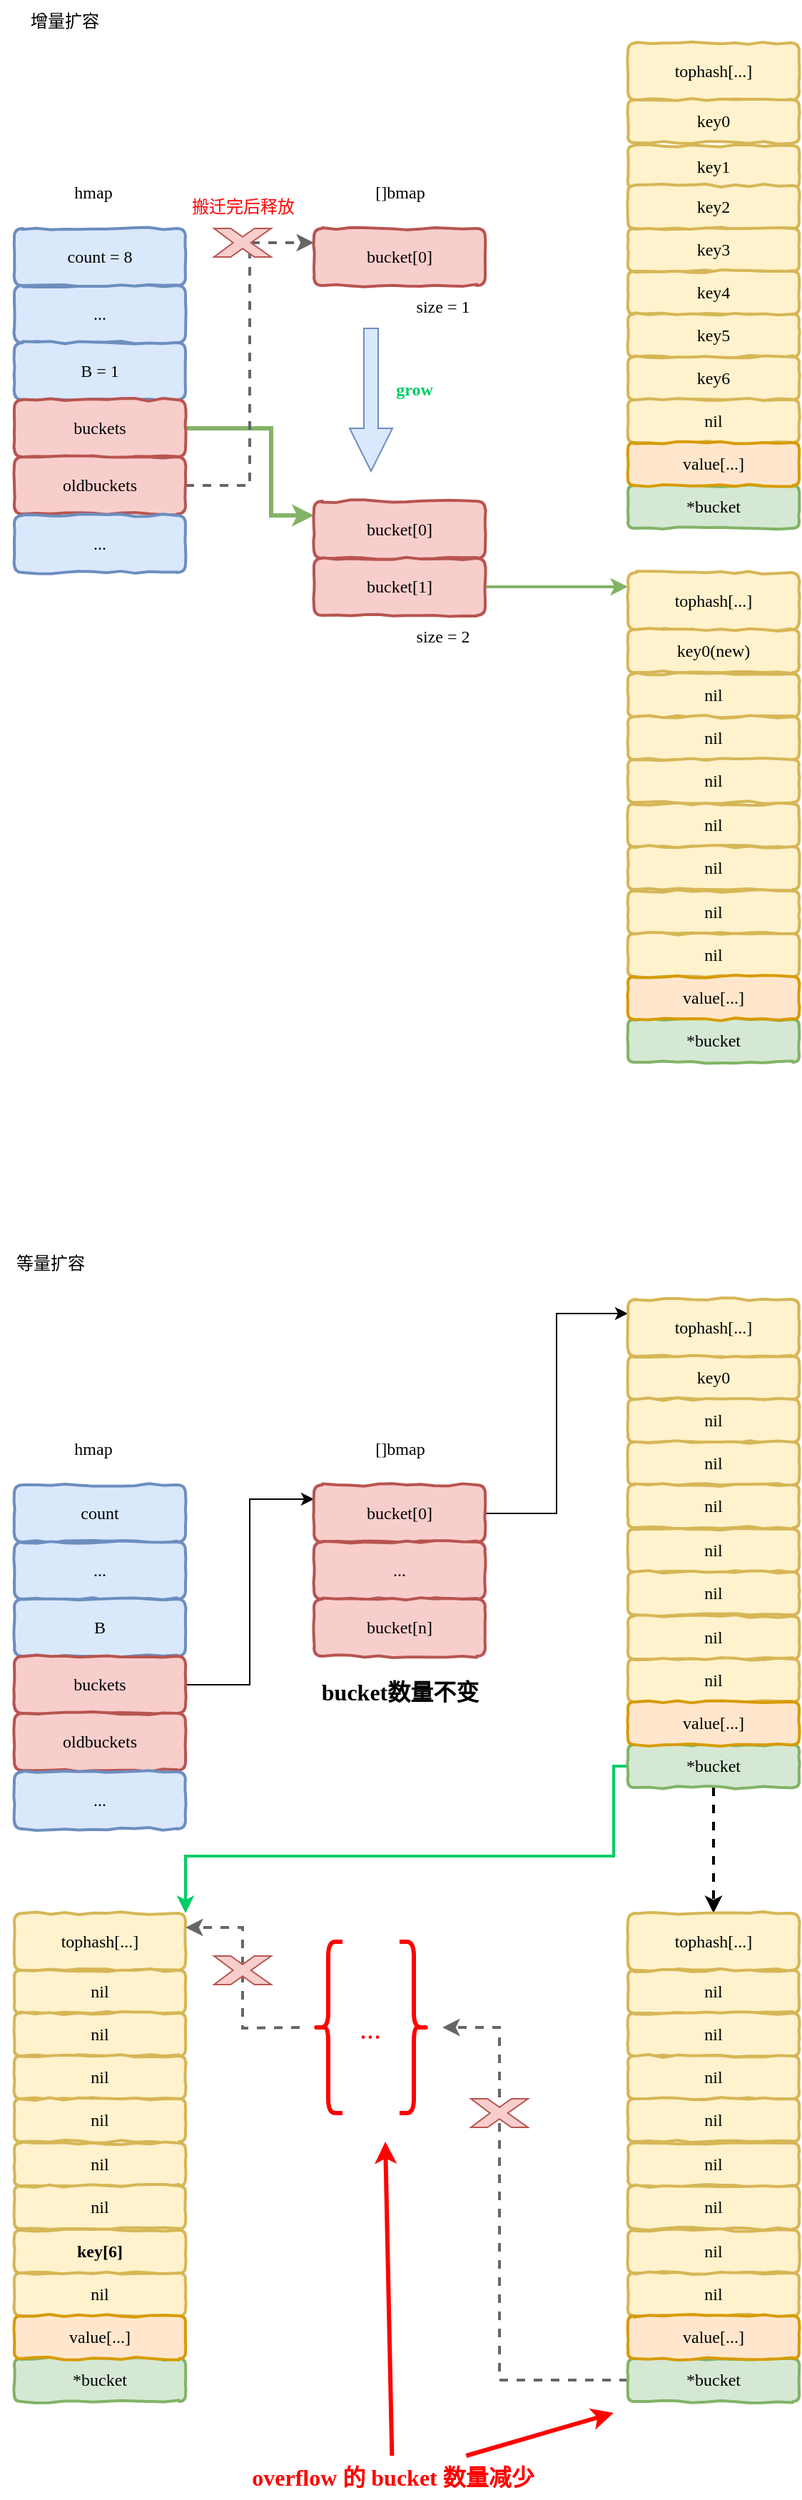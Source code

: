 <mxfile version="24.7.8">
  <diagram name="第 1 页" id="5FrjMeNQ7PzPpJv68QO-">
    <mxGraphModel dx="857" dy="626" grid="1" gridSize="10" guides="1" tooltips="1" connect="1" arrows="1" fold="1" page="1" pageScale="1" pageWidth="827" pageHeight="1169" math="0" shadow="0">
      <root>
        <mxCell id="0" />
        <mxCell id="1" parent="0" />
        <mxCell id="4WRyh4Nc3NUzpBGTfUNt-1" value="&lt;font face=&quot;Monaco&quot;&gt;增量扩容&lt;/font&gt;" style="text;html=1;align=center;verticalAlign=middle;resizable=0;points=[];autosize=1;strokeColor=none;fillColor=none;fontSize=12;fontFamily=Helvetica;fontColor=default;" vertex="1" parent="1">
          <mxGeometry x="190" y="200" width="70" height="30" as="geometry" />
        </mxCell>
        <mxCell id="4WRyh4Nc3NUzpBGTfUNt-2" value="&lt;font face=&quot;Monaco&quot;&gt;等量扩容&lt;/font&gt;" style="text;html=1;align=center;verticalAlign=middle;resizable=0;points=[];autosize=1;strokeColor=none;fillColor=none;fontSize=12;fontFamily=Helvetica;fontColor=default;" vertex="1" parent="1">
          <mxGeometry x="180" y="1070" width="70" height="30" as="geometry" />
        </mxCell>
        <mxCell id="4WRyh4Nc3NUzpBGTfUNt-3" value="&lt;font face=&quot;monaco&quot;&gt;count = 8&lt;/font&gt;" style="rounded=1;whiteSpace=wrap;html=1;strokeWidth=2;fillColor=#dae8fc;strokeColor=#6c8ebf;comic=1;" vertex="1" parent="1">
          <mxGeometry x="190" y="360" width="120" height="40" as="geometry" />
        </mxCell>
        <mxCell id="4WRyh4Nc3NUzpBGTfUNt-4" value="&lt;font face=&quot;monaco&quot;&gt;...&lt;/font&gt;" style="rounded=1;whiteSpace=wrap;html=1;strokeWidth=2;fillColor=#dae8fc;strokeColor=#6c8ebf;comic=1;" vertex="1" parent="1">
          <mxGeometry x="190" y="400" width="120" height="40" as="geometry" />
        </mxCell>
        <mxCell id="4WRyh4Nc3NUzpBGTfUNt-5" value="&lt;font face=&quot;monaco&quot;&gt;B = 1&lt;/font&gt;" style="rounded=1;whiteSpace=wrap;html=1;strokeWidth=2;fillColor=#dae8fc;strokeColor=#6c8ebf;comic=1;" vertex="1" parent="1">
          <mxGeometry x="190" y="440" width="120" height="40" as="geometry" />
        </mxCell>
        <mxCell id="4WRyh4Nc3NUzpBGTfUNt-37" style="edgeStyle=orthogonalEdgeStyle;rounded=0;orthogonalLoop=1;jettySize=auto;html=1;entryX=0;entryY=0.25;entryDx=0;entryDy=0;fillColor=#d5e8d4;strokeColor=#82b366;strokeWidth=3;" edge="1" parent="1" source="4WRyh4Nc3NUzpBGTfUNt-6" target="4WRyh4Nc3NUzpBGTfUNt-14">
          <mxGeometry relative="1" as="geometry">
            <Array as="points">
              <mxPoint x="370" y="500" />
              <mxPoint x="370" y="561" />
            </Array>
          </mxGeometry>
        </mxCell>
        <mxCell id="4WRyh4Nc3NUzpBGTfUNt-6" value="&lt;font face=&quot;monaco&quot;&gt;buckets&lt;/font&gt;" style="rounded=1;whiteSpace=wrap;html=1;strokeWidth=2;fillColor=#f8cecc;strokeColor=#b85450;comic=1;" vertex="1" parent="1">
          <mxGeometry x="190" y="480" width="120" height="40" as="geometry" />
        </mxCell>
        <mxCell id="4WRyh4Nc3NUzpBGTfUNt-28" style="edgeStyle=orthogonalEdgeStyle;rounded=0;orthogonalLoop=1;jettySize=auto;html=1;entryX=0;entryY=0.25;entryDx=0;entryDy=0;strokeWidth=2;strokeColor=#666666;dashed=1;" edge="1" parent="1" source="4WRyh4Nc3NUzpBGTfUNt-7" target="4WRyh4Nc3NUzpBGTfUNt-10">
          <mxGeometry relative="1" as="geometry" />
        </mxCell>
        <mxCell id="4WRyh4Nc3NUzpBGTfUNt-7" value="&lt;font face=&quot;monaco&quot;&gt;oldbuckets&lt;/font&gt;" style="rounded=1;whiteSpace=wrap;html=1;strokeWidth=2;fillColor=#f8cecc;strokeColor=#b85450;comic=1;" vertex="1" parent="1">
          <mxGeometry x="190" y="520" width="120" height="40" as="geometry" />
        </mxCell>
        <mxCell id="4WRyh4Nc3NUzpBGTfUNt-8" value="&lt;font face=&quot;monaco&quot;&gt;...&lt;/font&gt;" style="rounded=1;whiteSpace=wrap;html=1;strokeWidth=2;fillColor=#dae8fc;strokeColor=#6c8ebf;comic=1;" vertex="1" parent="1">
          <mxGeometry x="190" y="561" width="120" height="40" as="geometry" />
        </mxCell>
        <mxCell id="4WRyh4Nc3NUzpBGTfUNt-9" value="&lt;font face=&quot;Monaco&quot;&gt;hmap&lt;/font&gt;" style="text;html=1;align=center;verticalAlign=middle;resizable=0;points=[];autosize=1;strokeColor=none;fillColor=none;fontSize=12;fontFamily=Helvetica;fontColor=default;" vertex="1" parent="1">
          <mxGeometry x="220" y="320" width="50" height="30" as="geometry" />
        </mxCell>
        <mxCell id="4WRyh4Nc3NUzpBGTfUNt-10" value="&lt;font face=&quot;monaco&quot;&gt;bucket[0]&lt;/font&gt;" style="rounded=1;whiteSpace=wrap;html=1;strokeWidth=2;fillColor=#f8cecc;strokeColor=#b85450;comic=1;" vertex="1" parent="1">
          <mxGeometry x="400" y="360" width="120" height="40" as="geometry" />
        </mxCell>
        <mxCell id="4WRyh4Nc3NUzpBGTfUNt-11" value="&lt;font face=&quot;Monaco&quot;&gt;[]bmap&lt;/font&gt;" style="text;html=1;align=center;verticalAlign=middle;resizable=0;points=[];autosize=1;strokeColor=none;fillColor=none;fontSize=12;fontFamily=Helvetica;fontColor=default;" vertex="1" parent="1">
          <mxGeometry x="425" y="320" width="70" height="30" as="geometry" />
        </mxCell>
        <mxCell id="4WRyh4Nc3NUzpBGTfUNt-12" value="&lt;font face=&quot;Monaco&quot;&gt;size = 1&lt;/font&gt;" style="text;html=1;align=center;verticalAlign=middle;resizable=0;points=[];autosize=1;strokeColor=none;fillColor=none;fontSize=12;fontFamily=Helvetica;fontColor=default;" vertex="1" parent="1">
          <mxGeometry x="450" y="400" width="80" height="30" as="geometry" />
        </mxCell>
        <mxCell id="4WRyh4Nc3NUzpBGTfUNt-13" value="" style="shape=arrow;endArrow=classic;html=1;rounded=0;fillColor=#dae8fc;strokeColor=#6c8ebf;endWidth=27.895;startSize=3;" edge="1" parent="1">
          <mxGeometry width="50" height="50" relative="1" as="geometry">
            <mxPoint x="440" y="430" as="sourcePoint" />
            <mxPoint x="440" y="530" as="targetPoint" />
          </mxGeometry>
        </mxCell>
        <mxCell id="4WRyh4Nc3NUzpBGTfUNt-14" value="&lt;font face=&quot;monaco&quot;&gt;bucket[0]&lt;/font&gt;" style="rounded=1;whiteSpace=wrap;html=1;strokeWidth=2;fillColor=#f8cecc;strokeColor=#b85450;comic=1;" vertex="1" parent="1">
          <mxGeometry x="400" y="551" width="120" height="40" as="geometry" />
        </mxCell>
        <mxCell id="4WRyh4Nc3NUzpBGTfUNt-48" style="edgeStyle=orthogonalEdgeStyle;rounded=0;orthogonalLoop=1;jettySize=auto;html=1;entryX=0;entryY=0.25;entryDx=0;entryDy=0;fillColor=#d5e8d4;strokeColor=#82b366;strokeWidth=2;" edge="1" parent="1" source="4WRyh4Nc3NUzpBGTfUNt-15" target="4WRyh4Nc3NUzpBGTfUNt-38">
          <mxGeometry relative="1" as="geometry" />
        </mxCell>
        <mxCell id="4WRyh4Nc3NUzpBGTfUNt-15" value="&lt;font face=&quot;monaco&quot;&gt;bucket[1]&lt;/font&gt;" style="rounded=1;whiteSpace=wrap;html=1;strokeWidth=2;fillColor=#f8cecc;strokeColor=#b85450;comic=1;" vertex="1" parent="1">
          <mxGeometry x="400" y="591" width="120" height="40" as="geometry" />
        </mxCell>
        <mxCell id="4WRyh4Nc3NUzpBGTfUNt-16" value="&lt;font face=&quot;Monaco&quot;&gt;size = 2&lt;/font&gt;" style="text;html=1;align=center;verticalAlign=middle;resizable=0;points=[];autosize=1;strokeColor=none;fillColor=none;fontSize=12;fontFamily=Helvetica;fontColor=default;" vertex="1" parent="1">
          <mxGeometry x="450" y="631" width="80" height="30" as="geometry" />
        </mxCell>
        <mxCell id="4WRyh4Nc3NUzpBGTfUNt-18" value="&lt;font face=&quot;monaco&quot;&gt;tophash[...]&lt;/font&gt;" style="rounded=1;whiteSpace=wrap;html=1;strokeWidth=2;fillColor=#fff2cc;strokeColor=#d6b656;comic=1;" vertex="1" parent="1">
          <mxGeometry x="620" y="230" width="120" height="40" as="geometry" />
        </mxCell>
        <mxCell id="4WRyh4Nc3NUzpBGTfUNt-19" value="&lt;font face=&quot;monaco&quot;&gt;key0&lt;/font&gt;" style="rounded=1;whiteSpace=wrap;html=1;strokeWidth=2;fillColor=#fff2cc;strokeColor=#d6b656;comic=1;" vertex="1" parent="1">
          <mxGeometry x="620" y="270" width="120" height="30" as="geometry" />
        </mxCell>
        <mxCell id="4WRyh4Nc3NUzpBGTfUNt-20" value="&lt;font face=&quot;monaco&quot;&gt;key1&lt;/font&gt;" style="rounded=1;whiteSpace=wrap;html=1;strokeWidth=2;fillColor=#fff2cc;strokeColor=#d6b656;comic=1;" vertex="1" parent="1">
          <mxGeometry x="620" y="302" width="120" height="30" as="geometry" />
        </mxCell>
        <mxCell id="4WRyh4Nc3NUzpBGTfUNt-21" value="&lt;font face=&quot;monaco&quot;&gt;key2&lt;/font&gt;" style="rounded=1;whiteSpace=wrap;html=1;strokeWidth=2;fillColor=#fff2cc;strokeColor=#d6b656;comic=1;" vertex="1" parent="1">
          <mxGeometry x="620" y="330" width="120" height="30" as="geometry" />
        </mxCell>
        <mxCell id="4WRyh4Nc3NUzpBGTfUNt-22" value="&lt;font face=&quot;monaco&quot;&gt;key3&lt;/font&gt;" style="rounded=1;whiteSpace=wrap;html=1;strokeWidth=2;fillColor=#fff2cc;strokeColor=#d6b656;comic=1;" vertex="1" parent="1">
          <mxGeometry x="620" y="360" width="120" height="30" as="geometry" />
        </mxCell>
        <mxCell id="4WRyh4Nc3NUzpBGTfUNt-23" value="&lt;font face=&quot;monaco&quot;&gt;key4&lt;/font&gt;" style="rounded=1;whiteSpace=wrap;html=1;strokeWidth=2;fillColor=#fff2cc;strokeColor=#d6b656;comic=1;" vertex="1" parent="1">
          <mxGeometry x="620" y="390" width="120" height="30" as="geometry" />
        </mxCell>
        <mxCell id="4WRyh4Nc3NUzpBGTfUNt-24" value="&lt;font face=&quot;monaco&quot;&gt;key5&lt;/font&gt;" style="rounded=1;whiteSpace=wrap;html=1;strokeWidth=2;fillColor=#fff2cc;strokeColor=#d6b656;comic=1;" vertex="1" parent="1">
          <mxGeometry x="620" y="420" width="120" height="30" as="geometry" />
        </mxCell>
        <mxCell id="4WRyh4Nc3NUzpBGTfUNt-25" value="&lt;font face=&quot;monaco&quot;&gt;key6&lt;/font&gt;" style="rounded=1;whiteSpace=wrap;html=1;strokeWidth=2;fillColor=#fff2cc;strokeColor=#d6b656;comic=1;" vertex="1" parent="1">
          <mxGeometry x="620" y="450" width="120" height="30" as="geometry" />
        </mxCell>
        <mxCell id="4WRyh4Nc3NUzpBGTfUNt-26" value="&lt;font face=&quot;monaco&quot;&gt;nil&lt;/font&gt;" style="rounded=1;whiteSpace=wrap;html=1;strokeWidth=2;fillColor=#fff2cc;strokeColor=#d6b656;comic=1;" vertex="1" parent="1">
          <mxGeometry x="620" y="480" width="120" height="30" as="geometry" />
        </mxCell>
        <mxCell id="4WRyh4Nc3NUzpBGTfUNt-27" value="&lt;font face=&quot;monaco&quot;&gt;*bucket&lt;/font&gt;" style="rounded=1;whiteSpace=wrap;html=1;strokeWidth=2;fillColor=#d5e8d4;strokeColor=#82b366;comic=1;" vertex="1" parent="1">
          <mxGeometry x="620" y="540" width="120" height="30" as="geometry" />
        </mxCell>
        <mxCell id="4WRyh4Nc3NUzpBGTfUNt-29" value="" style="verticalLabelPosition=bottom;verticalAlign=top;html=1;shape=mxgraph.basic.x;fillColor=#f8cecc;strokeColor=#b85450;" vertex="1" parent="1">
          <mxGeometry x="330" y="360" width="40" height="20" as="geometry" />
        </mxCell>
        <mxCell id="4WRyh4Nc3NUzpBGTfUNt-36" value="&lt;font color=&quot;#00cc66&quot; face=&quot;monaco&quot;&gt;&lt;b&gt;grow&lt;/b&gt;&lt;/font&gt;" style="text;html=1;align=center;verticalAlign=middle;resizable=0;points=[];autosize=1;strokeColor=none;fillColor=none;" vertex="1" parent="1">
          <mxGeometry x="445" y="458" width="50" height="30" as="geometry" />
        </mxCell>
        <mxCell id="4WRyh4Nc3NUzpBGTfUNt-38" value="&lt;font face=&quot;monaco&quot;&gt;tophash[...]&lt;/font&gt;" style="rounded=1;whiteSpace=wrap;html=1;strokeWidth=2;fillColor=#fff2cc;strokeColor=#d6b656;comic=1;" vertex="1" parent="1">
          <mxGeometry x="620" y="601" width="120" height="40" as="geometry" />
        </mxCell>
        <mxCell id="4WRyh4Nc3NUzpBGTfUNt-39" value="&lt;font face=&quot;monaco&quot;&gt;key0(new)&lt;/font&gt;" style="rounded=1;whiteSpace=wrap;html=1;strokeWidth=2;fillColor=#fff2cc;strokeColor=#d6b656;comic=1;" vertex="1" parent="1">
          <mxGeometry x="620" y="641" width="120" height="30" as="geometry" />
        </mxCell>
        <mxCell id="4WRyh4Nc3NUzpBGTfUNt-40" value="&lt;font face=&quot;monaco&quot;&gt;nil&lt;/font&gt;" style="rounded=1;whiteSpace=wrap;html=1;strokeWidth=2;fillColor=#fff2cc;strokeColor=#d6b656;comic=1;" vertex="1" parent="1">
          <mxGeometry x="620" y="672" width="120" height="30" as="geometry" />
        </mxCell>
        <mxCell id="4WRyh4Nc3NUzpBGTfUNt-41" value="&lt;font&gt;nil&lt;/font&gt;" style="rounded=1;whiteSpace=wrap;html=1;strokeWidth=2;fillColor=#fff2cc;strokeColor=#d6b656;comic=1;fontFamily=monaco;" vertex="1" parent="1">
          <mxGeometry x="620" y="702" width="120" height="30" as="geometry" />
        </mxCell>
        <mxCell id="4WRyh4Nc3NUzpBGTfUNt-42" value="&lt;font&gt;nil&lt;/font&gt;" style="rounded=1;whiteSpace=wrap;html=1;strokeWidth=2;fillColor=#fff2cc;strokeColor=#d6b656;comic=1;fontFamily=monaco;" vertex="1" parent="1">
          <mxGeometry x="620" y="732" width="120" height="30" as="geometry" />
        </mxCell>
        <mxCell id="4WRyh4Nc3NUzpBGTfUNt-43" value="&lt;font&gt;nil&lt;/font&gt;" style="rounded=1;whiteSpace=wrap;html=1;strokeWidth=2;fillColor=#fff2cc;strokeColor=#d6b656;comic=1;fontFamily=monaco;" vertex="1" parent="1">
          <mxGeometry x="620" y="763" width="120" height="30" as="geometry" />
        </mxCell>
        <mxCell id="4WRyh4Nc3NUzpBGTfUNt-44" value="&lt;font&gt;nil&lt;/font&gt;" style="rounded=1;whiteSpace=wrap;html=1;strokeWidth=2;fillColor=#fff2cc;strokeColor=#d6b656;comic=1;fontFamily=monaco;" vertex="1" parent="1">
          <mxGeometry x="620" y="793" width="120" height="30" as="geometry" />
        </mxCell>
        <mxCell id="4WRyh4Nc3NUzpBGTfUNt-45" value="&lt;font&gt;nil&lt;/font&gt;" style="rounded=1;whiteSpace=wrap;html=1;strokeWidth=2;fillColor=#fff2cc;strokeColor=#d6b656;comic=1;fontFamily=monaco;" vertex="1" parent="1">
          <mxGeometry x="620" y="824" width="120" height="30" as="geometry" />
        </mxCell>
        <mxCell id="4WRyh4Nc3NUzpBGTfUNt-46" value="&lt;font face=&quot;monaco&quot;&gt;nil&lt;/font&gt;" style="rounded=1;whiteSpace=wrap;html=1;strokeWidth=2;fillColor=#fff2cc;strokeColor=#d6b656;comic=1;" vertex="1" parent="1">
          <mxGeometry x="620" y="854" width="120" height="30" as="geometry" />
        </mxCell>
        <mxCell id="4WRyh4Nc3NUzpBGTfUNt-47" value="&lt;font face=&quot;monaco&quot;&gt;*bucket&lt;/font&gt;" style="rounded=1;whiteSpace=wrap;html=1;strokeWidth=2;fillColor=#d5e8d4;strokeColor=#82b366;comic=1;" vertex="1" parent="1">
          <mxGeometry x="620" y="914" width="120" height="30" as="geometry" />
        </mxCell>
        <mxCell id="4WRyh4Nc3NUzpBGTfUNt-49" value="&lt;font color=&quot;#ff0000&quot; face=&quot;Monaco&quot;&gt;搬迁完后释放&lt;/font&gt;" style="text;html=1;align=center;verticalAlign=middle;resizable=0;points=[];autosize=1;strokeColor=none;fillColor=none;fontSize=12;fontFamily=Helvetica;fontColor=default;" vertex="1" parent="1">
          <mxGeometry x="300" y="330" width="100" height="30" as="geometry" />
        </mxCell>
        <mxCell id="4WRyh4Nc3NUzpBGTfUNt-51" value="&lt;font face=&quot;monaco&quot;&gt;count&lt;/font&gt;" style="rounded=1;whiteSpace=wrap;html=1;strokeWidth=2;fillColor=#dae8fc;strokeColor=#6c8ebf;comic=1;" vertex="1" parent="1">
          <mxGeometry x="190" y="1240" width="120" height="40" as="geometry" />
        </mxCell>
        <mxCell id="4WRyh4Nc3NUzpBGTfUNt-52" value="&lt;font face=&quot;monaco&quot;&gt;...&lt;/font&gt;" style="rounded=1;whiteSpace=wrap;html=1;strokeWidth=2;fillColor=#dae8fc;strokeColor=#6c8ebf;comic=1;" vertex="1" parent="1">
          <mxGeometry x="190" y="1280" width="120" height="40" as="geometry" />
        </mxCell>
        <mxCell id="4WRyh4Nc3NUzpBGTfUNt-53" value="&lt;font face=&quot;monaco&quot;&gt;B&lt;/font&gt;" style="rounded=1;whiteSpace=wrap;html=1;strokeWidth=2;fillColor=#dae8fc;strokeColor=#6c8ebf;comic=1;" vertex="1" parent="1">
          <mxGeometry x="190" y="1320" width="120" height="40" as="geometry" />
        </mxCell>
        <mxCell id="4WRyh4Nc3NUzpBGTfUNt-79" style="edgeStyle=orthogonalEdgeStyle;rounded=0;orthogonalLoop=1;jettySize=auto;html=1;entryX=0;entryY=0.25;entryDx=0;entryDy=0;" edge="1" parent="1" source="4WRyh4Nc3NUzpBGTfUNt-55" target="4WRyh4Nc3NUzpBGTfUNt-60">
          <mxGeometry relative="1" as="geometry" />
        </mxCell>
        <mxCell id="4WRyh4Nc3NUzpBGTfUNt-55" value="&lt;font face=&quot;monaco&quot;&gt;buckets&lt;/font&gt;" style="rounded=1;whiteSpace=wrap;html=1;strokeWidth=2;fillColor=#f8cecc;strokeColor=#b85450;comic=1;" vertex="1" parent="1">
          <mxGeometry x="190" y="1360" width="120" height="40" as="geometry" />
        </mxCell>
        <mxCell id="4WRyh4Nc3NUzpBGTfUNt-57" value="&lt;font face=&quot;monaco&quot;&gt;oldbuckets&lt;/font&gt;" style="rounded=1;whiteSpace=wrap;html=1;strokeWidth=2;fillColor=#f8cecc;strokeColor=#b85450;comic=1;" vertex="1" parent="1">
          <mxGeometry x="190" y="1400" width="120" height="40" as="geometry" />
        </mxCell>
        <mxCell id="4WRyh4Nc3NUzpBGTfUNt-58" value="&lt;font face=&quot;monaco&quot;&gt;...&lt;/font&gt;" style="rounded=1;whiteSpace=wrap;html=1;strokeWidth=2;fillColor=#dae8fc;strokeColor=#6c8ebf;comic=1;" vertex="1" parent="1">
          <mxGeometry x="190" y="1441" width="120" height="40" as="geometry" />
        </mxCell>
        <mxCell id="4WRyh4Nc3NUzpBGTfUNt-59" value="&lt;font face=&quot;Monaco&quot;&gt;hmap&lt;/font&gt;" style="text;html=1;align=center;verticalAlign=middle;resizable=0;points=[];autosize=1;strokeColor=none;fillColor=none;fontSize=12;fontFamily=Helvetica;fontColor=default;" vertex="1" parent="1">
          <mxGeometry x="220" y="1200" width="50" height="30" as="geometry" />
        </mxCell>
        <mxCell id="4WRyh4Nc3NUzpBGTfUNt-93" style="edgeStyle=orthogonalEdgeStyle;rounded=0;orthogonalLoop=1;jettySize=auto;html=1;entryX=0;entryY=0.25;entryDx=0;entryDy=0;" edge="1" parent="1" source="4WRyh4Nc3NUzpBGTfUNt-60" target="4WRyh4Nc3NUzpBGTfUNt-65">
          <mxGeometry relative="1" as="geometry" />
        </mxCell>
        <mxCell id="4WRyh4Nc3NUzpBGTfUNt-60" value="&lt;font face=&quot;monaco&quot;&gt;bucket[0]&lt;/font&gt;" style="rounded=1;whiteSpace=wrap;html=1;strokeWidth=2;fillColor=#f8cecc;strokeColor=#b85450;comic=1;" vertex="1" parent="1">
          <mxGeometry x="400" y="1240" width="120" height="40" as="geometry" />
        </mxCell>
        <mxCell id="4WRyh4Nc3NUzpBGTfUNt-61" value="&lt;font face=&quot;Monaco&quot;&gt;[]bmap&lt;/font&gt;" style="text;html=1;align=center;verticalAlign=middle;resizable=0;points=[];autosize=1;strokeColor=none;fillColor=none;fontSize=12;fontFamily=Helvetica;fontColor=default;" vertex="1" parent="1">
          <mxGeometry x="425" y="1200" width="70" height="30" as="geometry" />
        </mxCell>
        <mxCell id="4WRyh4Nc3NUzpBGTfUNt-65" value="&lt;font face=&quot;monaco&quot;&gt;tophash[...]&lt;/font&gt;" style="rounded=1;whiteSpace=wrap;html=1;strokeWidth=2;fillColor=#fff2cc;strokeColor=#d6b656;comic=1;" vertex="1" parent="1">
          <mxGeometry x="620" y="1110" width="120" height="40" as="geometry" />
        </mxCell>
        <mxCell id="4WRyh4Nc3NUzpBGTfUNt-66" value="&lt;font face=&quot;monaco&quot;&gt;key0&lt;/font&gt;" style="rounded=1;whiteSpace=wrap;html=1;strokeWidth=2;fillColor=#fff2cc;strokeColor=#d6b656;comic=1;" vertex="1" parent="1">
          <mxGeometry x="620" y="1150" width="120" height="30" as="geometry" />
        </mxCell>
        <mxCell id="4WRyh4Nc3NUzpBGTfUNt-80" value="&lt;font face=&quot;monaco&quot;&gt;...&lt;/font&gt;" style="rounded=1;whiteSpace=wrap;html=1;strokeWidth=2;fillColor=#f8cecc;strokeColor=#b85450;comic=1;" vertex="1" parent="1">
          <mxGeometry x="400" y="1280" width="120" height="40" as="geometry" />
        </mxCell>
        <mxCell id="4WRyh4Nc3NUzpBGTfUNt-81" value="&lt;font face=&quot;monaco&quot;&gt;bucket[n]&lt;/font&gt;" style="rounded=1;whiteSpace=wrap;html=1;strokeWidth=2;fillColor=#f8cecc;strokeColor=#b85450;comic=1;" vertex="1" parent="1">
          <mxGeometry x="400" y="1320" width="120" height="40" as="geometry" />
        </mxCell>
        <mxCell id="4WRyh4Nc3NUzpBGTfUNt-82" value="&lt;font face=&quot;monaco&quot;&gt;nil&lt;/font&gt;" style="rounded=1;whiteSpace=wrap;html=1;strokeWidth=2;fillColor=#fff2cc;strokeColor=#d6b656;comic=1;" vertex="1" parent="1">
          <mxGeometry x="620" y="1180" width="120" height="30" as="geometry" />
        </mxCell>
        <mxCell id="4WRyh4Nc3NUzpBGTfUNt-83" value="&lt;font&gt;nil&lt;/font&gt;" style="rounded=1;whiteSpace=wrap;html=1;strokeWidth=2;fillColor=#fff2cc;strokeColor=#d6b656;comic=1;fontFamily=monaco;" vertex="1" parent="1">
          <mxGeometry x="620" y="1210" width="120" height="30" as="geometry" />
        </mxCell>
        <mxCell id="4WRyh4Nc3NUzpBGTfUNt-84" value="&lt;font&gt;nil&lt;/font&gt;" style="rounded=1;whiteSpace=wrap;html=1;strokeWidth=2;fillColor=#fff2cc;strokeColor=#d6b656;comic=1;fontFamily=monaco;" vertex="1" parent="1">
          <mxGeometry x="620" y="1240" width="120" height="30" as="geometry" />
        </mxCell>
        <mxCell id="4WRyh4Nc3NUzpBGTfUNt-85" value="&lt;font&gt;nil&lt;/font&gt;" style="rounded=1;whiteSpace=wrap;html=1;strokeWidth=2;fillColor=#fff2cc;strokeColor=#d6b656;comic=1;fontFamily=monaco;" vertex="1" parent="1">
          <mxGeometry x="620" y="1271" width="120" height="30" as="geometry" />
        </mxCell>
        <mxCell id="4WRyh4Nc3NUzpBGTfUNt-86" value="&lt;font&gt;nil&lt;/font&gt;" style="rounded=1;whiteSpace=wrap;html=1;strokeWidth=2;fillColor=#fff2cc;strokeColor=#d6b656;comic=1;fontFamily=monaco;" vertex="1" parent="1">
          <mxGeometry x="620" y="1301" width="120" height="30" as="geometry" />
        </mxCell>
        <mxCell id="4WRyh4Nc3NUzpBGTfUNt-87" value="&lt;font&gt;nil&lt;/font&gt;" style="rounded=1;whiteSpace=wrap;html=1;strokeWidth=2;fillColor=#fff2cc;strokeColor=#d6b656;comic=1;fontFamily=monaco;" vertex="1" parent="1">
          <mxGeometry x="620" y="1332" width="120" height="30" as="geometry" />
        </mxCell>
        <mxCell id="4WRyh4Nc3NUzpBGTfUNt-88" value="&lt;font face=&quot;monaco&quot;&gt;nil&lt;/font&gt;" style="rounded=1;whiteSpace=wrap;html=1;strokeWidth=2;fillColor=#fff2cc;strokeColor=#d6b656;comic=1;" vertex="1" parent="1">
          <mxGeometry x="620" y="1362" width="120" height="30" as="geometry" />
        </mxCell>
        <mxCell id="4WRyh4Nc3NUzpBGTfUNt-127" style="edgeStyle=orthogonalEdgeStyle;rounded=0;orthogonalLoop=1;jettySize=auto;html=1;entryX=0.5;entryY=0;entryDx=0;entryDy=0;strokeWidth=2;dashed=1;" edge="1" parent="1" source="4WRyh4Nc3NUzpBGTfUNt-89" target="4WRyh4Nc3NUzpBGTfUNt-94">
          <mxGeometry relative="1" as="geometry" />
        </mxCell>
        <mxCell id="4WRyh4Nc3NUzpBGTfUNt-141" style="edgeStyle=orthogonalEdgeStyle;rounded=0;orthogonalLoop=1;jettySize=auto;html=1;entryX=1;entryY=0;entryDx=0;entryDy=0;strokeWidth=2;strokeColor=#00CC66;" edge="1" parent="1" source="4WRyh4Nc3NUzpBGTfUNt-89" target="4WRyh4Nc3NUzpBGTfUNt-116">
          <mxGeometry relative="1" as="geometry">
            <Array as="points">
              <mxPoint x="610" y="1437" />
              <mxPoint x="610" y="1500" />
              <mxPoint x="310" y="1500" />
            </Array>
          </mxGeometry>
        </mxCell>
        <mxCell id="4WRyh4Nc3NUzpBGTfUNt-89" value="&lt;font face=&quot;monaco&quot;&gt;*bucket&lt;/font&gt;" style="rounded=1;whiteSpace=wrap;html=1;strokeWidth=2;fillColor=#d5e8d4;strokeColor=#82b366;comic=1;" vertex="1" parent="1">
          <mxGeometry x="620" y="1422" width="120" height="30" as="geometry" />
        </mxCell>
        <mxCell id="4WRyh4Nc3NUzpBGTfUNt-90" value="&lt;font face=&quot;monaco&quot;&gt;value[...]&lt;/font&gt;" style="rounded=1;whiteSpace=wrap;html=1;strokeWidth=2;fillColor=#ffe6cc;strokeColor=#d79b00;comic=1;" vertex="1" parent="1">
          <mxGeometry x="620" y="510" width="120" height="30" as="geometry" />
        </mxCell>
        <mxCell id="4WRyh4Nc3NUzpBGTfUNt-91" value="&lt;font face=&quot;monaco&quot;&gt;value[...]&lt;/font&gt;" style="rounded=1;whiteSpace=wrap;html=1;strokeWidth=2;fillColor=#ffe6cc;strokeColor=#d79b00;comic=1;" vertex="1" parent="1">
          <mxGeometry x="620" y="884" width="120" height="30" as="geometry" />
        </mxCell>
        <mxCell id="4WRyh4Nc3NUzpBGTfUNt-92" value="&lt;font face=&quot;monaco&quot;&gt;value[...]&lt;/font&gt;" style="rounded=1;whiteSpace=wrap;html=1;strokeWidth=2;fillColor=#ffe6cc;strokeColor=#d79b00;comic=1;" vertex="1" parent="1">
          <mxGeometry x="620" y="1392" width="120" height="30" as="geometry" />
        </mxCell>
        <mxCell id="4WRyh4Nc3NUzpBGTfUNt-94" value="&lt;font face=&quot;monaco&quot;&gt;tophash[...]&lt;/font&gt;" style="rounded=1;whiteSpace=wrap;html=1;strokeWidth=2;fillColor=#fff2cc;strokeColor=#d6b656;comic=1;" vertex="1" parent="1">
          <mxGeometry x="620" y="1540" width="120" height="40" as="geometry" />
        </mxCell>
        <mxCell id="4WRyh4Nc3NUzpBGTfUNt-95" value="&lt;font face=&quot;monaco&quot;&gt;nil&lt;/font&gt;" style="rounded=1;whiteSpace=wrap;html=1;strokeWidth=2;fillColor=#fff2cc;strokeColor=#d6b656;comic=1;" vertex="1" parent="1">
          <mxGeometry x="620" y="1580" width="120" height="30" as="geometry" />
        </mxCell>
        <mxCell id="4WRyh4Nc3NUzpBGTfUNt-96" value="&lt;font face=&quot;monaco&quot;&gt;nil&lt;/font&gt;" style="rounded=1;whiteSpace=wrap;html=1;strokeWidth=2;fillColor=#fff2cc;strokeColor=#d6b656;comic=1;" vertex="1" parent="1">
          <mxGeometry x="620" y="1610" width="120" height="30" as="geometry" />
        </mxCell>
        <mxCell id="4WRyh4Nc3NUzpBGTfUNt-97" value="&lt;font&gt;nil&lt;/font&gt;" style="rounded=1;whiteSpace=wrap;html=1;strokeWidth=2;fillColor=#fff2cc;strokeColor=#d6b656;comic=1;fontFamily=monaco;" vertex="1" parent="1">
          <mxGeometry x="620" y="1640" width="120" height="30" as="geometry" />
        </mxCell>
        <mxCell id="4WRyh4Nc3NUzpBGTfUNt-98" value="&lt;font&gt;nil&lt;/font&gt;" style="rounded=1;whiteSpace=wrap;html=1;strokeWidth=2;fillColor=#fff2cc;strokeColor=#d6b656;comic=1;fontFamily=monaco;" vertex="1" parent="1">
          <mxGeometry x="620" y="1670" width="120" height="30" as="geometry" />
        </mxCell>
        <mxCell id="4WRyh4Nc3NUzpBGTfUNt-99" value="&lt;font&gt;nil&lt;/font&gt;" style="rounded=1;whiteSpace=wrap;html=1;strokeWidth=2;fillColor=#fff2cc;strokeColor=#d6b656;comic=1;fontFamily=monaco;" vertex="1" parent="1">
          <mxGeometry x="620" y="1701" width="120" height="30" as="geometry" />
        </mxCell>
        <mxCell id="4WRyh4Nc3NUzpBGTfUNt-100" value="&lt;font&gt;nil&lt;/font&gt;" style="rounded=1;whiteSpace=wrap;html=1;strokeWidth=2;fillColor=#fff2cc;strokeColor=#d6b656;comic=1;fontFamily=monaco;" vertex="1" parent="1">
          <mxGeometry x="620" y="1731" width="120" height="30" as="geometry" />
        </mxCell>
        <mxCell id="4WRyh4Nc3NUzpBGTfUNt-101" value="&lt;font&gt;nil&lt;/font&gt;" style="rounded=1;whiteSpace=wrap;html=1;strokeWidth=2;fillColor=#fff2cc;strokeColor=#d6b656;comic=1;fontFamily=monaco;" vertex="1" parent="1">
          <mxGeometry x="620" y="1762" width="120" height="30" as="geometry" />
        </mxCell>
        <mxCell id="4WRyh4Nc3NUzpBGTfUNt-102" value="&lt;font face=&quot;monaco&quot;&gt;nil&lt;/font&gt;" style="rounded=1;whiteSpace=wrap;html=1;strokeWidth=2;fillColor=#fff2cc;strokeColor=#d6b656;comic=1;" vertex="1" parent="1">
          <mxGeometry x="620" y="1792" width="120" height="30" as="geometry" />
        </mxCell>
        <mxCell id="4WRyh4Nc3NUzpBGTfUNt-133" style="edgeStyle=orthogonalEdgeStyle;rounded=0;orthogonalLoop=1;jettySize=auto;html=1;dashed=1;strokeWidth=2;strokeColor=#666666;" edge="1" parent="1" source="4WRyh4Nc3NUzpBGTfUNt-103">
          <mxGeometry relative="1" as="geometry">
            <mxPoint x="490" y="1620" as="targetPoint" />
            <Array as="points">
              <mxPoint x="530" y="1867" />
              <mxPoint x="530" y="1620" />
            </Array>
          </mxGeometry>
        </mxCell>
        <mxCell id="4WRyh4Nc3NUzpBGTfUNt-103" value="&lt;font face=&quot;monaco&quot;&gt;*bucket&lt;/font&gt;" style="rounded=1;whiteSpace=wrap;html=1;strokeWidth=2;fillColor=#d5e8d4;strokeColor=#82b366;comic=1;" vertex="1" parent="1">
          <mxGeometry x="620" y="1852" width="120" height="30" as="geometry" />
        </mxCell>
        <mxCell id="4WRyh4Nc3NUzpBGTfUNt-104" value="&lt;font face=&quot;monaco&quot;&gt;value[...]&lt;/font&gt;" style="rounded=1;whiteSpace=wrap;html=1;strokeWidth=2;fillColor=#ffe6cc;strokeColor=#d79b00;comic=1;" vertex="1" parent="1">
          <mxGeometry x="620" y="1822" width="120" height="30" as="geometry" />
        </mxCell>
        <mxCell id="4WRyh4Nc3NUzpBGTfUNt-116" value="&lt;font face=&quot;monaco&quot;&gt;tophash[...]&lt;/font&gt;" style="rounded=1;whiteSpace=wrap;html=1;strokeWidth=2;fillColor=#fff2cc;strokeColor=#d6b656;comic=1;" vertex="1" parent="1">
          <mxGeometry x="190" y="1540" width="120" height="40" as="geometry" />
        </mxCell>
        <mxCell id="4WRyh4Nc3NUzpBGTfUNt-117" value="&lt;font face=&quot;monaco&quot;&gt;nil&lt;/font&gt;" style="rounded=1;whiteSpace=wrap;html=1;strokeWidth=2;fillColor=#fff2cc;strokeColor=#d6b656;comic=1;" vertex="1" parent="1">
          <mxGeometry x="190" y="1580" width="120" height="30" as="geometry" />
        </mxCell>
        <mxCell id="4WRyh4Nc3NUzpBGTfUNt-118" value="&lt;font face=&quot;monaco&quot;&gt;nil&lt;/font&gt;" style="rounded=1;whiteSpace=wrap;html=1;strokeWidth=2;fillColor=#fff2cc;strokeColor=#d6b656;comic=1;" vertex="1" parent="1">
          <mxGeometry x="190" y="1610" width="120" height="30" as="geometry" />
        </mxCell>
        <mxCell id="4WRyh4Nc3NUzpBGTfUNt-119" value="&lt;font&gt;nil&lt;/font&gt;" style="rounded=1;whiteSpace=wrap;html=1;strokeWidth=2;fillColor=#fff2cc;strokeColor=#d6b656;comic=1;fontFamily=monaco;" vertex="1" parent="1">
          <mxGeometry x="190" y="1640" width="120" height="30" as="geometry" />
        </mxCell>
        <mxCell id="4WRyh4Nc3NUzpBGTfUNt-120" value="&lt;font&gt;nil&lt;/font&gt;" style="rounded=1;whiteSpace=wrap;html=1;strokeWidth=2;fillColor=#fff2cc;strokeColor=#d6b656;comic=1;fontFamily=monaco;" vertex="1" parent="1">
          <mxGeometry x="190" y="1670" width="120" height="30" as="geometry" />
        </mxCell>
        <mxCell id="4WRyh4Nc3NUzpBGTfUNt-121" value="&lt;font&gt;nil&lt;/font&gt;" style="rounded=1;whiteSpace=wrap;html=1;strokeWidth=2;fillColor=#fff2cc;strokeColor=#d6b656;comic=1;fontFamily=monaco;" vertex="1" parent="1">
          <mxGeometry x="190" y="1701" width="120" height="30" as="geometry" />
        </mxCell>
        <mxCell id="4WRyh4Nc3NUzpBGTfUNt-122" value="&lt;font&gt;nil&lt;/font&gt;" style="rounded=1;whiteSpace=wrap;html=1;strokeWidth=2;fillColor=#fff2cc;strokeColor=#d6b656;comic=1;fontFamily=monaco;" vertex="1" parent="1">
          <mxGeometry x="190" y="1731" width="120" height="30" as="geometry" />
        </mxCell>
        <mxCell id="4WRyh4Nc3NUzpBGTfUNt-123" value="&lt;b&gt;key[6]&lt;/b&gt;" style="rounded=1;whiteSpace=wrap;html=1;strokeWidth=2;fillColor=#fff2cc;strokeColor=#d6b656;comic=1;fontFamily=monaco;" vertex="1" parent="1">
          <mxGeometry x="190" y="1762" width="120" height="30" as="geometry" />
        </mxCell>
        <mxCell id="4WRyh4Nc3NUzpBGTfUNt-124" value="&lt;font face=&quot;monaco&quot;&gt;nil&lt;/font&gt;" style="rounded=1;whiteSpace=wrap;html=1;strokeWidth=2;fillColor=#fff2cc;strokeColor=#d6b656;comic=1;" vertex="1" parent="1">
          <mxGeometry x="190" y="1792" width="120" height="30" as="geometry" />
        </mxCell>
        <mxCell id="4WRyh4Nc3NUzpBGTfUNt-125" value="&lt;font face=&quot;monaco&quot;&gt;*bucket&lt;/font&gt;" style="rounded=1;whiteSpace=wrap;html=1;strokeWidth=2;fillColor=#d5e8d4;strokeColor=#82b366;comic=1;" vertex="1" parent="1">
          <mxGeometry x="190" y="1852" width="120" height="30" as="geometry" />
        </mxCell>
        <mxCell id="4WRyh4Nc3NUzpBGTfUNt-126" value="&lt;font face=&quot;monaco&quot;&gt;value[...]&lt;/font&gt;" style="rounded=1;whiteSpace=wrap;html=1;strokeWidth=2;fillColor=#ffe6cc;strokeColor=#d79b00;comic=1;" vertex="1" parent="1">
          <mxGeometry x="190" y="1822" width="120" height="30" as="geometry" />
        </mxCell>
        <mxCell id="4WRyh4Nc3NUzpBGTfUNt-139" style="edgeStyle=orthogonalEdgeStyle;rounded=0;orthogonalLoop=1;jettySize=auto;html=1;entryX=1;entryY=0.25;entryDx=0;entryDy=0;dashed=1;strokeWidth=2;strokeColor=#666666;" edge="1" parent="1" target="4WRyh4Nc3NUzpBGTfUNt-116">
          <mxGeometry relative="1" as="geometry">
            <mxPoint x="390" y="1620" as="sourcePoint" />
          </mxGeometry>
        </mxCell>
        <mxCell id="4WRyh4Nc3NUzpBGTfUNt-130" value="" style="shape=curlyBracket;whiteSpace=wrap;html=1;rounded=1;labelPosition=left;verticalLabelPosition=middle;align=right;verticalAlign=middle;strokeWidth=3;strokeColor=#FF0000;" vertex="1" parent="1">
          <mxGeometry x="400" y="1560" width="20" height="120" as="geometry" />
        </mxCell>
        <mxCell id="4WRyh4Nc3NUzpBGTfUNt-131" value="" style="shape=curlyBracket;whiteSpace=wrap;html=1;rounded=1;flipH=1;labelPosition=right;verticalLabelPosition=middle;align=left;verticalAlign=middle;strokeWidth=3;strokeColor=#FF0000;" vertex="1" parent="1">
          <mxGeometry x="460" y="1560" width="20" height="120" as="geometry" />
        </mxCell>
        <mxCell id="4WRyh4Nc3NUzpBGTfUNt-132" value="&lt;font color=&quot;#ff0000&quot; style=&quot;font-size: 20px;&quot; face=&quot;monaco&quot;&gt;...&lt;/font&gt;" style="text;html=1;align=center;verticalAlign=middle;resizable=0;points=[];autosize=1;strokeColor=none;fillColor=none;" vertex="1" parent="1">
          <mxGeometry x="409" y="1600" width="60" height="40" as="geometry" />
        </mxCell>
        <mxCell id="4WRyh4Nc3NUzpBGTfUNt-135" value="" style="verticalLabelPosition=bottom;verticalAlign=top;html=1;shape=mxgraph.basic.x;fillColor=#f8cecc;strokeColor=#b85450;" vertex="1" parent="1">
          <mxGeometry x="330" y="1570" width="40" height="20" as="geometry" />
        </mxCell>
        <mxCell id="4WRyh4Nc3NUzpBGTfUNt-137" value="" style="verticalLabelPosition=bottom;verticalAlign=top;html=1;shape=mxgraph.basic.x;fillColor=#f8cecc;strokeColor=#b85450;" vertex="1" parent="1">
          <mxGeometry x="510" y="1670" width="40" height="20" as="geometry" />
        </mxCell>
        <mxCell id="4WRyh4Nc3NUzpBGTfUNt-142" value="&lt;font size=&quot;1&quot; style=&quot;&quot; face=&quot;Monaco&quot;&gt;&lt;b style=&quot;font-size: 16px;&quot;&gt;bucket数量不变&lt;/b&gt;&lt;/font&gt;" style="text;html=1;align=center;verticalAlign=middle;resizable=0;points=[];autosize=1;strokeColor=none;fillColor=none;fontSize=12;fontFamily=Helvetica;fontColor=default;" vertex="1" parent="1">
          <mxGeometry x="385" y="1370" width="150" height="30" as="geometry" />
        </mxCell>
        <mxCell id="4WRyh4Nc3NUzpBGTfUNt-144" style="rounded=0;orthogonalLoop=1;jettySize=auto;html=1;strokeWidth=3;strokeColor=#FF0000;" edge="1" parent="1" source="4WRyh4Nc3NUzpBGTfUNt-143">
          <mxGeometry relative="1" as="geometry">
            <mxPoint x="450" y="1700" as="targetPoint" />
          </mxGeometry>
        </mxCell>
        <mxCell id="4WRyh4Nc3NUzpBGTfUNt-145" style="rounded=0;orthogonalLoop=1;jettySize=auto;html=1;strokeWidth=3;strokeColor=#FF0000;" edge="1" parent="1" source="4WRyh4Nc3NUzpBGTfUNt-143">
          <mxGeometry relative="1" as="geometry">
            <mxPoint x="610" y="1890" as="targetPoint" />
          </mxGeometry>
        </mxCell>
        <mxCell id="4WRyh4Nc3NUzpBGTfUNt-143" value="&lt;font style=&quot;font-size: 16px;&quot; color=&quot;#ff0000&quot; face=&quot;Monaco&quot;&gt;&lt;b&gt;overflow 的 bucket 数量减少&lt;/b&gt;&lt;/font&gt;" style="text;html=1;align=center;verticalAlign=middle;resizable=0;points=[];autosize=1;strokeColor=none;fillColor=none;fontSize=12;fontFamily=Helvetica;fontColor=default;" vertex="1" parent="1">
          <mxGeometry x="320" y="1920" width="270" height="30" as="geometry" />
        </mxCell>
      </root>
    </mxGraphModel>
  </diagram>
</mxfile>
